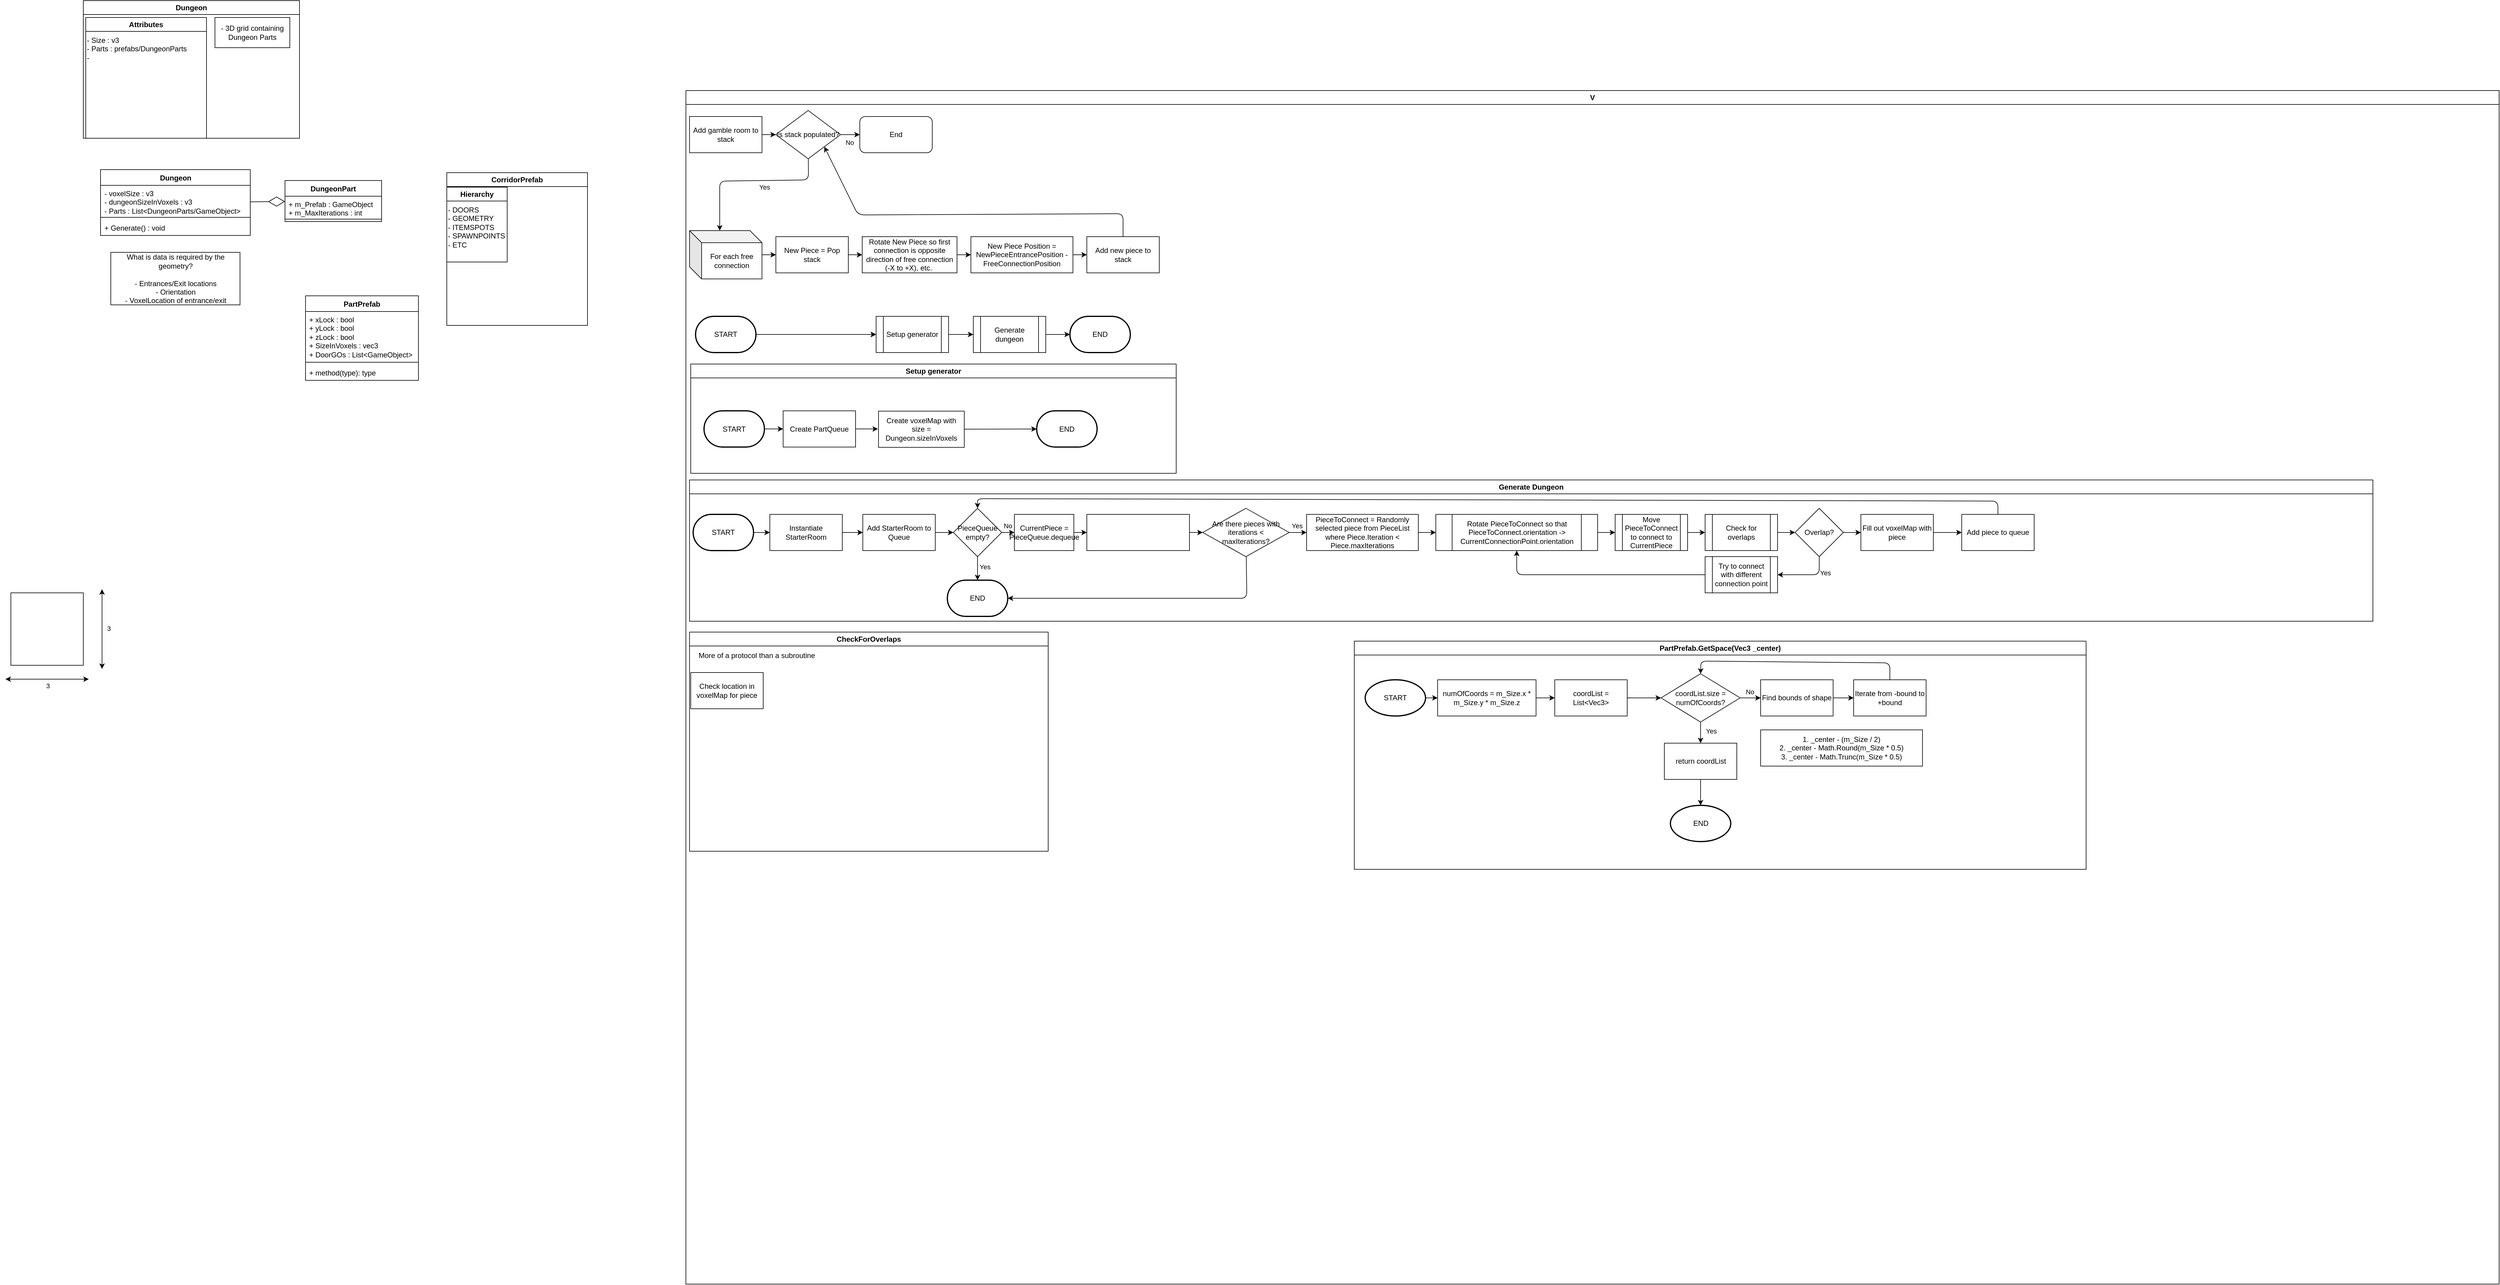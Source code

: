 <mxfile>
    <diagram id="FGTOHPj3YCh0T4GT6jC4" name="Page-1">
        <mxGraphModel dx="1216" dy="797" grid="0" gridSize="10" guides="1" tooltips="1" connect="1" arrows="1" fold="1" page="0" pageScale="1" pageWidth="850" pageHeight="1100" math="0" shadow="0">
            <root>
                <mxCell id="0"/>
                <mxCell id="1" parent="0"/>
                <mxCell id="28" value="Dungeon" style="swimlane;whiteSpace=wrap;html=1;" parent="1" vertex="1">
                    <mxGeometry x="255" y="299" width="358" height="228" as="geometry"/>
                </mxCell>
                <mxCell id="29" value="- 3D grid containing Dungeon Parts" style="text;html=1;align=center;verticalAlign=middle;whiteSpace=wrap;rounded=0;strokeColor=default;" parent="28" vertex="1">
                    <mxGeometry x="218" y="28" width="124" height="50" as="geometry"/>
                </mxCell>
                <mxCell id="30" value="Attributes" style="swimlane;whiteSpace=wrap;html=1;" parent="28" vertex="1">
                    <mxGeometry x="4" y="28" width="200" height="200" as="geometry"/>
                </mxCell>
                <mxCell id="32" value="- Size : v3&lt;div&gt;- Parts : prefabs/DungeonParts&lt;/div&gt;&lt;div&gt;-&amp;nbsp;&lt;/div&gt;" style="text;html=1;align=left;verticalAlign=top;whiteSpace=wrap;rounded=0;" parent="30" vertex="1">
                    <mxGeometry y="24" width="199" height="176" as="geometry"/>
                </mxCell>
                <mxCell id="42" style="edgeStyle=none;html=1;endArrow=diamondThin;endFill=0;endSize=25;" parent="1" source="34" target="38" edge="1">
                    <mxGeometry relative="1" as="geometry"/>
                </mxCell>
                <mxCell id="34" value="Dungeon" style="swimlane;fontStyle=1;align=center;verticalAlign=top;childLayout=stackLayout;horizontal=1;startSize=26;horizontalStack=0;resizeParent=1;resizeParentMax=0;resizeLast=0;collapsible=1;marginBottom=0;whiteSpace=wrap;html=1;" parent="1" vertex="1">
                    <mxGeometry x="283.5" y="579" width="248" height="109" as="geometry"/>
                </mxCell>
                <mxCell id="35" value="&lt;div&gt;&lt;font style=&quot;color: light-dark(rgb(0, 0, 0), rgb(255, 255, 255));&quot;&gt;- voxelSize : v3&lt;/font&gt;&lt;/div&gt;&lt;font style=&quot;color: light-dark(rgb(0, 0, 0), rgb(255, 255, 255));&quot;&gt;- dungeonSizeInVoxels : v3&lt;/font&gt;&lt;div&gt;&lt;font style=&quot;color: light-dark(rgb(0, 0, 0), rgb(255, 255, 255));&quot;&gt;- Parts : List&amp;lt;DungeonParts/GameObject&amp;gt;&lt;/font&gt;&lt;/div&gt;" style="text;strokeColor=none;fillColor=none;align=left;verticalAlign=top;spacingLeft=4;spacingRight=4;overflow=hidden;rotatable=0;points=[[0,0.5],[1,0.5]];portConstraint=eastwest;whiteSpace=wrap;html=1;" parent="34" vertex="1">
                    <mxGeometry y="26" width="248" height="49" as="geometry"/>
                </mxCell>
                <mxCell id="36" value="" style="line;strokeWidth=1;fillColor=none;align=left;verticalAlign=middle;spacingTop=-1;spacingLeft=3;spacingRight=3;rotatable=0;labelPosition=right;points=[];portConstraint=eastwest;strokeColor=inherit;" parent="34" vertex="1">
                    <mxGeometry y="75" width="248" height="8" as="geometry"/>
                </mxCell>
                <mxCell id="37" value="+ Generate() : void" style="text;strokeColor=none;fillColor=none;align=left;verticalAlign=top;spacingLeft=4;spacingRight=4;overflow=hidden;rotatable=0;points=[[0,0.5],[1,0.5]];portConstraint=eastwest;whiteSpace=wrap;html=1;" parent="34" vertex="1">
                    <mxGeometry y="83" width="248" height="26" as="geometry"/>
                </mxCell>
                <mxCell id="38" value="DungeonPart" style="swimlane;fontStyle=1;align=center;verticalAlign=top;childLayout=stackLayout;horizontal=1;startSize=26;horizontalStack=0;resizeParent=1;resizeParentMax=0;resizeLast=0;collapsible=1;marginBottom=0;whiteSpace=wrap;html=1;" parent="1" vertex="1">
                    <mxGeometry x="589" y="597" width="160" height="68" as="geometry"/>
                </mxCell>
                <mxCell id="39" value="&lt;font style=&quot;color: light-dark(rgb(0, 0, 0), rgb(255, 255, 255));&quot;&gt;+ m_Prefab : GameObject&lt;/font&gt;&lt;div&gt;&lt;font style=&quot;color: light-dark(rgb(0, 0, 0), rgb(255, 255, 255));&quot;&gt;+ m_MaxIterations : int&lt;/font&gt;&lt;/div&gt;" style="text;strokeColor=none;fillColor=none;align=left;verticalAlign=top;spacingLeft=4;spacingRight=4;overflow=hidden;rotatable=0;points=[[0,0.5],[1,0.5]];portConstraint=eastwest;whiteSpace=wrap;html=1;" parent="38" vertex="1">
                    <mxGeometry y="26" width="160" height="34" as="geometry"/>
                </mxCell>
                <mxCell id="40" value="" style="line;strokeWidth=1;fillColor=none;align=left;verticalAlign=middle;spacingTop=-1;spacingLeft=3;spacingRight=3;rotatable=0;labelPosition=right;points=[];portConstraint=eastwest;strokeColor=inherit;" parent="38" vertex="1">
                    <mxGeometry y="60" width="160" height="8" as="geometry"/>
                </mxCell>
                <mxCell id="43" value="What is data is required by the geometry?&lt;div&gt;&lt;br&gt;&lt;/div&gt;&lt;div&gt;- Entrances/Exit locations&lt;/div&gt;&lt;div&gt;- Orientation&lt;/div&gt;&lt;div&gt;- VoxelLocation of entrance/exit&lt;/div&gt;" style="rounded=0;whiteSpace=wrap;html=1;" parent="1" vertex="1">
                    <mxGeometry x="300.5" y="716" width="214" height="87" as="geometry"/>
                </mxCell>
                <mxCell id="44" value="CorridorPrefab" style="swimlane;whiteSpace=wrap;html=1;" parent="1" vertex="1">
                    <mxGeometry x="857" y="584" width="233" height="253" as="geometry"/>
                </mxCell>
                <mxCell id="45" value="Hierarchy" style="swimlane;whiteSpace=wrap;html=1;" parent="44" vertex="1">
                    <mxGeometry y="24" width="100" height="124" as="geometry"/>
                </mxCell>
                <mxCell id="46" value="&lt;font style=&quot;color: light-dark(rgb(0, 0, 0), rgb(255, 255, 255));&quot;&gt;- DOORS&lt;/font&gt;&lt;div&gt;&lt;font style=&quot;color: light-dark(rgb(0, 0, 0), rgb(255, 255, 255));&quot;&gt;- GEOMETRY&lt;/font&gt;&lt;/div&gt;&lt;div&gt;&lt;font style=&quot;color: light-dark(rgb(0, 0, 0), rgb(255, 255, 255));&quot;&gt;- ITEMSPOTS&lt;/font&gt;&lt;/div&gt;&lt;div&gt;&lt;font style=&quot;color: light-dark(rgb(0, 0, 0), rgb(255, 255, 255));&quot;&gt;- SPAWNPOINTS&lt;/font&gt;&lt;/div&gt;&lt;div&gt;&lt;font style=&quot;color: light-dark(rgb(0, 0, 0), rgb(255, 255, 255));&quot;&gt;- ETC&lt;/font&gt;&lt;/div&gt;" style="text;html=1;align=left;verticalAlign=top;whiteSpace=wrap;rounded=0;" parent="45" vertex="1">
                    <mxGeometry y="24" width="100" height="100" as="geometry"/>
                </mxCell>
                <mxCell id="47" value="PartPrefab" style="swimlane;fontStyle=1;align=center;verticalAlign=top;childLayout=stackLayout;horizontal=1;startSize=26;horizontalStack=0;resizeParent=1;resizeParentMax=0;resizeLast=0;collapsible=1;marginBottom=0;whiteSpace=wrap;html=1;" parent="1" vertex="1">
                    <mxGeometry x="623" y="788" width="187" height="140" as="geometry"/>
                </mxCell>
                <mxCell id="48" value="&lt;font style=&quot;color: light-dark(rgb(0, 0, 0), rgb(255, 255, 255));&quot;&gt;+ xLock : bool&lt;/font&gt;&lt;div&gt;&lt;font style=&quot;color: light-dark(rgb(0, 0, 0), rgb(255, 255, 255));&quot;&gt;+ yLock : bool&lt;/font&gt;&lt;/div&gt;&lt;div&gt;&lt;font style=&quot;color: light-dark(rgb(0, 0, 0), rgb(255, 255, 255));&quot;&gt;+ zLock : bool&lt;/font&gt;&lt;/div&gt;&lt;div&gt;&lt;font style=&quot;color: light-dark(rgb(0, 0, 0), rgb(255, 255, 255));&quot;&gt;+ SizeInVoxels : vec3&lt;/font&gt;&lt;/div&gt;&lt;div&gt;&lt;font style=&quot;color: light-dark(rgb(0, 0, 0), rgb(255, 255, 255));&quot;&gt;+ DoorGOs : List&amp;lt;GameObject&amp;gt;&lt;br&gt;&lt;/font&gt;&lt;/div&gt;" style="text;strokeColor=none;fillColor=none;align=left;verticalAlign=top;spacingLeft=4;spacingRight=4;overflow=hidden;rotatable=0;points=[[0,0.5],[1,0.5]];portConstraint=eastwest;whiteSpace=wrap;html=1;" parent="47" vertex="1">
                    <mxGeometry y="26" width="187" height="80" as="geometry"/>
                </mxCell>
                <mxCell id="49" value="" style="line;strokeWidth=1;fillColor=none;align=left;verticalAlign=middle;spacingTop=-1;spacingLeft=3;spacingRight=3;rotatable=0;labelPosition=right;points=[];portConstraint=eastwest;strokeColor=inherit;" parent="47" vertex="1">
                    <mxGeometry y="106" width="187" height="8" as="geometry"/>
                </mxCell>
                <mxCell id="50" value="+ method(type): type" style="text;strokeColor=none;fillColor=none;align=left;verticalAlign=top;spacingLeft=4;spacingRight=4;overflow=hidden;rotatable=0;points=[[0,0.5],[1,0.5]];portConstraint=eastwest;whiteSpace=wrap;html=1;" parent="47" vertex="1">
                    <mxGeometry y="114" width="187" height="26" as="geometry"/>
                </mxCell>
                <mxCell id="51" value="V" style="swimlane;whiteSpace=wrap;html=1;" parent="1" vertex="1">
                    <mxGeometry x="1253" y="448" width="3003" height="1977" as="geometry"/>
                </mxCell>
                <mxCell id="66" style="edgeStyle=none;html=1;" parent="51" source="52" edge="1">
                    <mxGeometry relative="1" as="geometry">
                        <mxPoint x="149" y="73" as="targetPoint"/>
                    </mxGeometry>
                </mxCell>
                <mxCell id="52" value="Add gamble room to stack" style="rounded=0;whiteSpace=wrap;html=1;" parent="51" vertex="1">
                    <mxGeometry x="6" y="43" width="120" height="60" as="geometry"/>
                </mxCell>
                <mxCell id="72" style="edgeStyle=none;html=1;" parent="51" source="55" target="70" edge="1">
                    <mxGeometry relative="1" as="geometry"/>
                </mxCell>
                <mxCell id="55" value="For each free connection" style="shape=cube;whiteSpace=wrap;html=1;boundedLbl=1;backgroundOutline=1;darkOpacity=0.05;darkOpacity2=0.1;" parent="51" vertex="1">
                    <mxGeometry x="6" y="232" width="120" height="80" as="geometry"/>
                </mxCell>
                <mxCell id="62" style="edgeStyle=none;html=1;" parent="51" source="59" target="61" edge="1">
                    <mxGeometry relative="1" as="geometry"/>
                </mxCell>
                <mxCell id="59" value="Rotate New Piece so first connection is opposite direction of free connection (-X to +X), etc.&amp;nbsp;" style="rounded=0;whiteSpace=wrap;html=1;" parent="51" vertex="1">
                    <mxGeometry x="292" y="242" width="157" height="60" as="geometry"/>
                </mxCell>
                <mxCell id="64" style="edgeStyle=none;html=1;" parent="51" source="61" target="63" edge="1">
                    <mxGeometry relative="1" as="geometry"/>
                </mxCell>
                <mxCell id="61" value="New Piece Position = NewPieceEntrancePosition - FreeConnectionPosition" style="rounded=0;whiteSpace=wrap;html=1;" parent="51" vertex="1">
                    <mxGeometry x="472" y="242" width="169" height="60" as="geometry"/>
                </mxCell>
                <mxCell id="73" style="edgeStyle=none;html=1;entryX=1;entryY=1;entryDx=0;entryDy=0;" parent="51" source="63" target="68" edge="1">
                    <mxGeometry relative="1" as="geometry">
                        <Array as="points">
                            <mxPoint x="724" y="204"/>
                            <mxPoint x="285" y="206"/>
                        </Array>
                    </mxGeometry>
                </mxCell>
                <mxCell id="63" value="Add new piece to stack" style="rounded=0;whiteSpace=wrap;html=1;" parent="51" vertex="1">
                    <mxGeometry x="664" y="242" width="120" height="60" as="geometry"/>
                </mxCell>
                <mxCell id="75" value="No" style="edgeStyle=none;html=1;" parent="51" source="68" target="74" edge="1">
                    <mxGeometry x="-0.062" y="-13" relative="1" as="geometry">
                        <mxPoint as="offset"/>
                    </mxGeometry>
                </mxCell>
                <mxCell id="68" value="Is stack populated?" style="rhombus;whiteSpace=wrap;html=1;" parent="51" vertex="1">
                    <mxGeometry x="149" y="33" width="107" height="80" as="geometry"/>
                </mxCell>
                <mxCell id="69" value="Yes" style="edgeStyle=none;html=1;entryX=0;entryY=0;entryDx=50;entryDy=0;entryPerimeter=0;" parent="51" source="68" target="55" edge="1">
                    <mxGeometry x="-0.18" y="11" relative="1" as="geometry">
                        <Array as="points">
                            <mxPoint x="203" y="148"/>
                            <mxPoint x="56" y="150"/>
                        </Array>
                        <mxPoint as="offset"/>
                    </mxGeometry>
                </mxCell>
                <mxCell id="71" style="edgeStyle=none;html=1;entryX=0;entryY=0.5;entryDx=0;entryDy=0;" parent="51" source="70" target="59" edge="1">
                    <mxGeometry relative="1" as="geometry">
                        <mxPoint x="293" y="272" as="targetPoint"/>
                    </mxGeometry>
                </mxCell>
                <mxCell id="70" value="New Piece = Pop stack" style="rounded=0;whiteSpace=wrap;html=1;" parent="51" vertex="1">
                    <mxGeometry x="149" y="242" width="120" height="60" as="geometry"/>
                </mxCell>
                <mxCell id="74" value="End" style="rounded=1;whiteSpace=wrap;html=1;" parent="51" vertex="1">
                    <mxGeometry x="288" y="43" width="120" height="60" as="geometry"/>
                </mxCell>
                <mxCell id="94" style="edgeStyle=none;html=1;" parent="51" source="76" target="80" edge="1">
                    <mxGeometry relative="1" as="geometry"/>
                </mxCell>
                <mxCell id="76" value="START" style="strokeWidth=2;html=1;shape=mxgraph.flowchart.terminator;whiteSpace=wrap;" parent="51" vertex="1">
                    <mxGeometry x="16" y="374" width="100" height="60" as="geometry"/>
                </mxCell>
                <mxCell id="81" style="edgeStyle=none;html=1;" parent="51" target="80" edge="1">
                    <mxGeometry relative="1" as="geometry">
                        <mxPoint x="276" y="404" as="sourcePoint"/>
                    </mxGeometry>
                </mxCell>
                <mxCell id="83" style="edgeStyle=none;html=1;" parent="51" source="80" target="82" edge="1">
                    <mxGeometry relative="1" as="geometry"/>
                </mxCell>
                <mxCell id="80" value="Setup generator" style="shape=process;whiteSpace=wrap;html=1;backgroundOutline=1;" parent="51" vertex="1">
                    <mxGeometry x="315" y="374" width="120" height="60" as="geometry"/>
                </mxCell>
                <mxCell id="85" style="edgeStyle=none;html=1;" parent="51" source="82" target="84" edge="1">
                    <mxGeometry relative="1" as="geometry"/>
                </mxCell>
                <mxCell id="82" value="Generate dungeon" style="shape=process;whiteSpace=wrap;html=1;backgroundOutline=1;" parent="51" vertex="1">
                    <mxGeometry x="476" y="374" width="120" height="60" as="geometry"/>
                </mxCell>
                <mxCell id="84" value="END" style="strokeWidth=2;html=1;shape=mxgraph.flowchart.terminator;whiteSpace=wrap;" parent="51" vertex="1">
                    <mxGeometry x="636" y="374" width="100" height="60" as="geometry"/>
                </mxCell>
                <mxCell id="86" value="Setup generator" style="swimlane;whiteSpace=wrap;html=1;" parent="51" vertex="1">
                    <mxGeometry x="8" y="453" width="804" height="181" as="geometry"/>
                </mxCell>
                <mxCell id="89" style="edgeStyle=none;html=1;" parent="86" source="87" target="88" edge="1">
                    <mxGeometry relative="1" as="geometry"/>
                </mxCell>
                <mxCell id="87" value="START" style="strokeWidth=2;html=1;shape=mxgraph.flowchart.terminator;whiteSpace=wrap;" parent="86" vertex="1">
                    <mxGeometry x="22" y="77.5" width="100" height="60" as="geometry"/>
                </mxCell>
                <mxCell id="91" style="edgeStyle=none;html=1;" parent="86" source="88" edge="1">
                    <mxGeometry relative="1" as="geometry">
                        <mxPoint x="310" y="107.5" as="targetPoint"/>
                    </mxGeometry>
                </mxCell>
                <mxCell id="88" value="Create PartQueue" style="rounded=0;whiteSpace=wrap;html=1;" parent="86" vertex="1">
                    <mxGeometry x="153" y="77.5" width="120" height="60" as="geometry"/>
                </mxCell>
                <mxCell id="105" value="END" style="strokeWidth=2;html=1;shape=mxgraph.flowchart.terminator;whiteSpace=wrap;" parent="86" vertex="1">
                    <mxGeometry x="573" y="77.5" width="100" height="60" as="geometry"/>
                </mxCell>
                <mxCell id="175" style="edgeStyle=none;html=1;" parent="86" source="174" target="105" edge="1">
                    <mxGeometry relative="1" as="geometry"/>
                </mxCell>
                <mxCell id="174" value="Create voxelMap with size = Dungeon.sizeInVoxels" style="rounded=0;whiteSpace=wrap;html=1;" parent="86" vertex="1">
                    <mxGeometry x="311" y="78" width="142" height="60" as="geometry"/>
                </mxCell>
                <mxCell id="107" value="Generate Dungeon" style="swimlane;whiteSpace=wrap;html=1;" parent="51" vertex="1">
                    <mxGeometry x="6" y="645" width="2788" height="234" as="geometry"/>
                </mxCell>
                <mxCell id="110" style="edgeStyle=none;html=1;" parent="107" target="109" edge="1">
                    <mxGeometry relative="1" as="geometry">
                        <mxPoint x="99" y="87" as="sourcePoint"/>
                    </mxGeometry>
                </mxCell>
                <mxCell id="108" value="START" style="strokeWidth=2;html=1;shape=mxgraph.flowchart.terminator;whiteSpace=wrap;" parent="107" vertex="1">
                    <mxGeometry x="6" y="57" width="100" height="60" as="geometry"/>
                </mxCell>
                <mxCell id="112" style="edgeStyle=none;html=1;" parent="107" source="109" target="111" edge="1">
                    <mxGeometry relative="1" as="geometry"/>
                </mxCell>
                <mxCell id="109" value="Instantiate StarterRoom" style="rounded=0;whiteSpace=wrap;html=1;" parent="107" vertex="1">
                    <mxGeometry x="133" y="57" width="120" height="60" as="geometry"/>
                </mxCell>
                <mxCell id="114" style="edgeStyle=none;html=1;" parent="107" source="111" target="113" edge="1">
                    <mxGeometry relative="1" as="geometry"/>
                </mxCell>
                <mxCell id="111" value="Add StarterRoom to Queue" style="rounded=0;whiteSpace=wrap;html=1;" parent="107" vertex="1">
                    <mxGeometry x="287" y="57" width="120" height="60" as="geometry"/>
                </mxCell>
                <mxCell id="115" value="No" style="edgeStyle=none;html=1;" parent="107" source="113" target="116" edge="1">
                    <mxGeometry x="-0.048" y="11" relative="1" as="geometry">
                        <mxPoint x="577.938" y="87" as="targetPoint"/>
                        <mxPoint as="offset"/>
                    </mxGeometry>
                </mxCell>
                <mxCell id="128" value="Yes" style="edgeStyle=none;html=1;" parent="107" source="113" target="127" edge="1">
                    <mxGeometry x="-0.128" y="12" relative="1" as="geometry">
                        <mxPoint as="offset"/>
                    </mxGeometry>
                </mxCell>
                <mxCell id="113" value="PieceQueue empty?" style="rhombus;whiteSpace=wrap;html=1;" parent="107" vertex="1">
                    <mxGeometry x="437" y="47" width="80" height="80" as="geometry"/>
                </mxCell>
                <mxCell id="118" style="edgeStyle=none;html=1;" parent="107" source="116" target="117" edge="1">
                    <mxGeometry relative="1" as="geometry"/>
                </mxCell>
                <mxCell id="116" value="CurrentPiece = PieceQueue.dequeue" style="rounded=0;whiteSpace=wrap;html=1;" parent="107" vertex="1">
                    <mxGeometry x="538" y="57" width="98.5" height="60" as="geometry"/>
                </mxCell>
                <mxCell id="120" style="edgeStyle=none;html=1;" parent="107" source="117" edge="1">
                    <mxGeometry relative="1" as="geometry">
                        <mxPoint x="850" y="87" as="targetPoint"/>
                    </mxGeometry>
                </mxCell>
                <mxCell id="117" value="&lt;span&gt;&lt;font style=&quot;color: light-dark(rgb(255, 255, 255), rgb(255, 255, 255));&quot;&gt;CurrentConnectionPoint = First unconnected point on CurrentPiece&lt;/font&gt;&lt;/span&gt;" style="rounded=0;whiteSpace=wrap;html=1;" parent="107" vertex="1">
                    <mxGeometry x="658" y="57" width="170" height="60" as="geometry"/>
                </mxCell>
                <mxCell id="123" value="Yes" style="edgeStyle=none;html=1;" parent="107" source="121" target="122" edge="1">
                    <mxGeometry x="-0.091" y="11" relative="1" as="geometry">
                        <mxPoint as="offset"/>
                    </mxGeometry>
                </mxCell>
                <mxCell id="121" value="Are there pieces with iterations &amp;lt; maxIterations?" style="rhombus;whiteSpace=wrap;html=1;" parent="107" vertex="1">
                    <mxGeometry x="850" y="47" width="143" height="80" as="geometry"/>
                </mxCell>
                <mxCell id="126" style="edgeStyle=none;html=1;" parent="107" source="122" target="125" edge="1">
                    <mxGeometry relative="1" as="geometry"/>
                </mxCell>
                <mxCell id="122" value="PieceToConnect = Randomly selected piece from PieceList where Piece.Iteration &amp;lt; Piece.maxIterations" style="rounded=0;whiteSpace=wrap;html=1;" parent="107" vertex="1">
                    <mxGeometry x="1022" y="57" width="185" height="60" as="geometry"/>
                </mxCell>
                <mxCell id="131" style="edgeStyle=none;html=1;" parent="107" source="125" target="130" edge="1">
                    <mxGeometry relative="1" as="geometry"/>
                </mxCell>
                <mxCell id="125" value="Rotate PieceToConnect so that PieceToConnect.orientation -&amp;gt; CurrentConnectionPoint.orientation" style="shape=process;whiteSpace=wrap;html=1;backgroundOutline=1;" parent="107" vertex="1">
                    <mxGeometry x="1236" y="57" width="268" height="60" as="geometry"/>
                </mxCell>
                <mxCell id="127" value="END" style="strokeWidth=2;html=1;shape=mxgraph.flowchart.terminator;whiteSpace=wrap;" parent="107" vertex="1">
                    <mxGeometry x="427" y="166" width="100" height="60" as="geometry"/>
                </mxCell>
                <mxCell id="129" style="edgeStyle=none;html=1;entryX=1;entryY=0.5;entryDx=0;entryDy=0;entryPerimeter=0;" parent="107" source="121" target="127" edge="1">
                    <mxGeometry relative="1" as="geometry">
                        <Array as="points">
                            <mxPoint x="923" y="196"/>
                        </Array>
                    </mxGeometry>
                </mxCell>
                <mxCell id="140" style="edgeStyle=none;html=1;" parent="107" source="130" target="139" edge="1">
                    <mxGeometry relative="1" as="geometry"/>
                </mxCell>
                <mxCell id="130" value="Move PieceToConnect to connect to CurrentPiece" style="shape=process;whiteSpace=wrap;html=1;backgroundOutline=1;" parent="107" vertex="1">
                    <mxGeometry x="1533" y="57" width="120" height="60" as="geometry"/>
                </mxCell>
                <mxCell id="177" style="edgeStyle=none;html=1;" parent="107" source="139" target="176" edge="1">
                    <mxGeometry relative="1" as="geometry"/>
                </mxCell>
                <mxCell id="139" value="Check for overlaps" style="shape=process;whiteSpace=wrap;html=1;backgroundOutline=1;" parent="107" vertex="1">
                    <mxGeometry x="1682" y="57" width="120" height="60" as="geometry"/>
                </mxCell>
                <mxCell id="179" style="edgeStyle=none;html=1;entryX=1;entryY=0.5;entryDx=0;entryDy=0;" parent="107" source="176" target="178" edge="1">
                    <mxGeometry relative="1" as="geometry">
                        <Array as="points">
                            <mxPoint x="1871" y="157"/>
                        </Array>
                    </mxGeometry>
                </mxCell>
                <mxCell id="181" value="Yes" style="edgeLabel;html=1;align=center;verticalAlign=middle;resizable=0;points=[];" parent="179" vertex="1" connectable="0">
                    <mxGeometry x="-0.286" y="-4" relative="1" as="geometry">
                        <mxPoint x="15" y="1" as="offset"/>
                    </mxGeometry>
                </mxCell>
                <mxCell id="183" style="edgeStyle=none;html=1;" parent="107" source="176" target="182" edge="1">
                    <mxGeometry relative="1" as="geometry"/>
                </mxCell>
                <mxCell id="176" value="Overlap?" style="rhombus;whiteSpace=wrap;html=1;" parent="107" vertex="1">
                    <mxGeometry x="1831" y="47" width="80" height="80" as="geometry"/>
                </mxCell>
                <mxCell id="180" style="edgeStyle=none;html=1;entryX=0.5;entryY=1;entryDx=0;entryDy=0;" parent="107" source="178" target="125" edge="1">
                    <mxGeometry relative="1" as="geometry">
                        <Array as="points">
                            <mxPoint x="1370" y="157"/>
                        </Array>
                    </mxGeometry>
                </mxCell>
                <mxCell id="178" value="Try to connect with different connection point" style="shape=process;whiteSpace=wrap;html=1;backgroundOutline=1;" parent="107" vertex="1">
                    <mxGeometry x="1682" y="127" width="120" height="60" as="geometry"/>
                </mxCell>
                <mxCell id="186" style="edgeStyle=none;html=1;" parent="107" source="182" target="185" edge="1">
                    <mxGeometry relative="1" as="geometry"/>
                </mxCell>
                <mxCell id="182" value="Fill out voxelMap with piece" style="rounded=0;whiteSpace=wrap;html=1;" parent="107" vertex="1">
                    <mxGeometry x="1940" y="57" width="120" height="60" as="geometry"/>
                </mxCell>
                <mxCell id="187" style="edgeStyle=none;html=1;entryX=0.5;entryY=0;entryDx=0;entryDy=0;" parent="107" source="185" target="113" edge="1">
                    <mxGeometry relative="1" as="geometry">
                        <Array as="points">
                            <mxPoint x="2167" y="35"/>
                            <mxPoint x="477" y="31"/>
                        </Array>
                    </mxGeometry>
                </mxCell>
                <mxCell id="185" value="Add piece to queue" style="rounded=0;whiteSpace=wrap;html=1;" parent="107" vertex="1">
                    <mxGeometry x="2107" y="57" width="120" height="60" as="geometry"/>
                </mxCell>
                <mxCell id="142" value="CheckForOverlaps" style="swimlane;whiteSpace=wrap;html=1;" parent="51" vertex="1">
                    <mxGeometry x="6" y="897" width="594" height="363" as="geometry"/>
                </mxCell>
                <mxCell id="172" value="More of a protocol than a subroutine" style="text;html=1;align=center;verticalAlign=middle;whiteSpace=wrap;rounded=0;" parent="142" vertex="1">
                    <mxGeometry x="6" y="24" width="211" height="30" as="geometry"/>
                </mxCell>
                <mxCell id="173" value="Check location in voxelMap for piece" style="rounded=0;whiteSpace=wrap;html=1;" parent="142" vertex="1">
                    <mxGeometry x="2" y="67" width="120" height="60" as="geometry"/>
                </mxCell>
                <mxCell id="188" value="PartPrefab.GetSpace(Vec3 _center)" style="swimlane;whiteSpace=wrap;html=1;" parent="51" vertex="1">
                    <mxGeometry x="1107" y="912" width="1212" height="378" as="geometry"/>
                </mxCell>
                <mxCell id="191" style="edgeStyle=none;html=1;" parent="188" source="189" target="190" edge="1">
                    <mxGeometry relative="1" as="geometry"/>
                </mxCell>
                <mxCell id="189" value="START" style="strokeWidth=2;html=1;shape=mxgraph.flowchart.start_1;whiteSpace=wrap;" parent="188" vertex="1">
                    <mxGeometry x="18" y="64" width="100" height="60" as="geometry"/>
                </mxCell>
                <mxCell id="193" style="edgeStyle=none;html=1;" parent="188" source="190" target="192" edge="1">
                    <mxGeometry relative="1" as="geometry"/>
                </mxCell>
                <mxCell id="190" value="numOfCoords = m_Size.x * m_Size.y * m_Size.z" style="rounded=0;whiteSpace=wrap;html=1;" parent="188" vertex="1">
                    <mxGeometry x="138" y="64" width="163" height="60" as="geometry"/>
                </mxCell>
                <mxCell id="195" style="edgeStyle=none;html=1;" parent="188" source="192" target="194" edge="1">
                    <mxGeometry relative="1" as="geometry"/>
                </mxCell>
                <mxCell id="192" value="coordList = List&amp;lt;Vec3&amp;gt;" style="rounded=0;whiteSpace=wrap;html=1;" parent="188" vertex="1">
                    <mxGeometry x="332" y="64" width="120" height="60" as="geometry"/>
                </mxCell>
                <mxCell id="197" value="No" style="edgeStyle=none;html=1;" parent="188" source="194" target="196" edge="1">
                    <mxGeometry x="-0.059" y="10" relative="1" as="geometry">
                        <mxPoint as="offset"/>
                    </mxGeometry>
                </mxCell>
                <mxCell id="200" value="Yes" style="edgeStyle=none;html=1;entryX=0.5;entryY=0;entryDx=0;entryDy=0;" parent="188" source="194" target="199" edge="1">
                    <mxGeometry x="-0.143" y="17" relative="1" as="geometry">
                        <mxPoint as="offset"/>
                    </mxGeometry>
                </mxCell>
                <mxCell id="194" value="coordList.size = numOfCoords?" style="rhombus;whiteSpace=wrap;html=1;" parent="188" vertex="1">
                    <mxGeometry x="508" y="54" width="131" height="80" as="geometry"/>
                </mxCell>
                <mxCell id="203" style="edgeStyle=none;html=1;" parent="188" source="196" target="202" edge="1">
                    <mxGeometry relative="1" as="geometry"/>
                </mxCell>
                <mxCell id="196" value="Find bounds of shape" style="rounded=0;whiteSpace=wrap;html=1;" parent="188" vertex="1">
                    <mxGeometry x="673" y="64" width="120" height="60" as="geometry"/>
                </mxCell>
                <mxCell id="198" value="END" style="strokeWidth=2;html=1;shape=mxgraph.flowchart.start_1;whiteSpace=wrap;" parent="188" vertex="1">
                    <mxGeometry x="523.5" y="272" width="100" height="60" as="geometry"/>
                </mxCell>
                <mxCell id="201" style="edgeStyle=none;html=1;" parent="188" source="199" target="198" edge="1">
                    <mxGeometry relative="1" as="geometry"/>
                </mxCell>
                <mxCell id="199" value="return coordList" style="rounded=0;whiteSpace=wrap;html=1;" parent="188" vertex="1">
                    <mxGeometry x="513.5" y="169" width="120" height="60" as="geometry"/>
                </mxCell>
                <mxCell id="204" style="edgeStyle=none;html=1;entryX=0.5;entryY=0;entryDx=0;entryDy=0;" parent="188" source="202" target="194" edge="1">
                    <mxGeometry relative="1" as="geometry">
                        <Array as="points">
                            <mxPoint x="887" y="36"/>
                            <mxPoint x="574" y="33"/>
                        </Array>
                    </mxGeometry>
                </mxCell>
                <mxCell id="202" value="Iterate from -bound to +bound" style="rounded=0;whiteSpace=wrap;html=1;" parent="188" vertex="1">
                    <mxGeometry x="827" y="64" width="120" height="60" as="geometry"/>
                </mxCell>
                <mxCell id="205" value="&lt;font style=&quot;color: light-dark(rgb(0, 0, 0), rgb(255, 255, 255));&quot;&gt;1. _center - (m_Size / 2)&lt;/font&gt;&lt;div&gt;&lt;font style=&quot;color: light-dark(rgb(0, 0, 0), rgb(255, 255, 255));&quot;&gt;2. _center - Math.Round(m_Size * 0.5)&lt;/font&gt;&lt;/div&gt;&lt;div&gt;&lt;font style=&quot;color: light-dark(rgb(0, 0, 0), rgb(255, 255, 255));&quot;&gt;3. _center - Math.Trunc(m_Size * 0.5)&lt;/font&gt;&lt;/div&gt;" style="rounded=0;whiteSpace=wrap;html=1;" parent="188" vertex="1">
                    <mxGeometry x="673" y="147" width="268" height="60" as="geometry"/>
                </mxCell>
                <mxCell id="206" value="" style="rounded=0;whiteSpace=wrap;html=1;" vertex="1" parent="1">
                    <mxGeometry x="135" y="1280" width="120" height="120" as="geometry"/>
                </mxCell>
                <mxCell id="207" value="3" style="endArrow=classic;startArrow=classic;html=1;" edge="1" parent="1">
                    <mxGeometry x="0.015" y="-11" width="50" height="50" relative="1" as="geometry">
                        <mxPoint x="126" y="1423" as="sourcePoint"/>
                        <mxPoint x="264" y="1423" as="targetPoint"/>
                        <mxPoint as="offset"/>
                    </mxGeometry>
                </mxCell>
                <mxCell id="208" value="3" style="endArrow=classic;startArrow=classic;html=1;" edge="1" parent="1">
                    <mxGeometry x="0.015" y="-11" width="50" height="50" relative="1" as="geometry">
                        <mxPoint x="286" y="1406" as="sourcePoint"/>
                        <mxPoint x="286" y="1274" as="targetPoint"/>
                        <mxPoint as="offset"/>
                    </mxGeometry>
                </mxCell>
            </root>
        </mxGraphModel>
    </diagram>
</mxfile>
